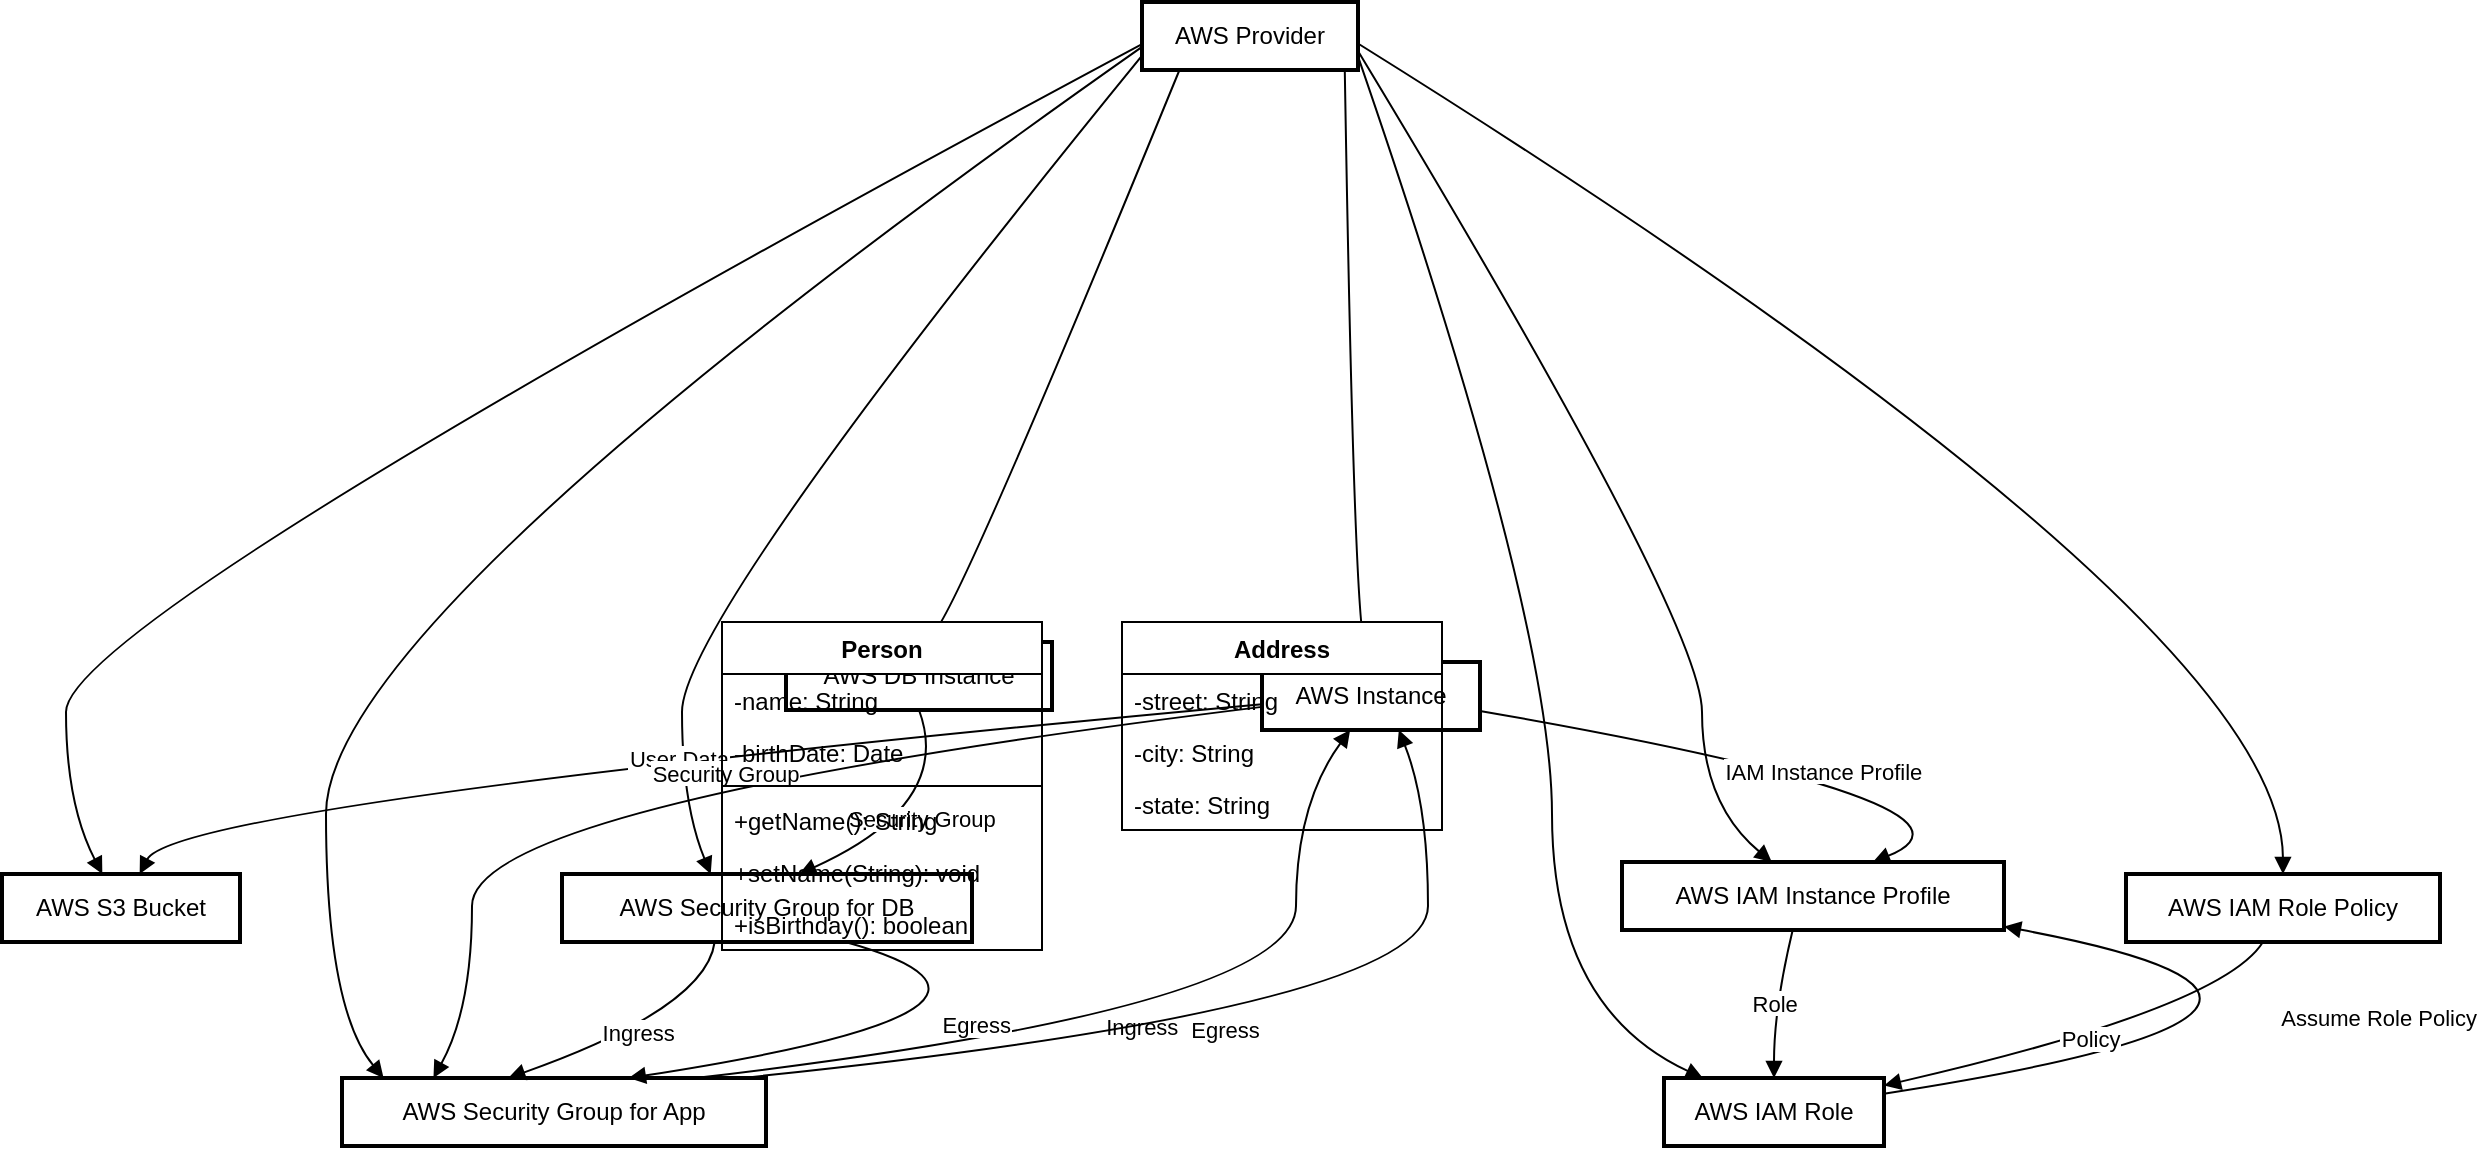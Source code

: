 <mxfile version="24.7.13">
  <diagram name="Page-1" id="Xk_I8UfBYTYDH2sRpORs">
    <mxGraphModel dx="1554" dy="772" grid="1" gridSize="10" guides="1" tooltips="1" connect="1" arrows="1" fold="1" page="1" pageScale="1" pageWidth="1169" pageHeight="1654" math="0" shadow="0">
      <root>
        <mxCell id="0" />
        <mxCell id="1" parent="0" />
        <mxCell id="H_Dovz3La-3I74fEJIOs-31" value="AWS Provider" style="whiteSpace=wrap;strokeWidth=2;" vertex="1" parent="1">
          <mxGeometry x="610" y="730" width="108" height="34" as="geometry" />
        </mxCell>
        <mxCell id="H_Dovz3La-3I74fEJIOs-32" value="AWS Instance" style="whiteSpace=wrap;strokeWidth=2;" vertex="1" parent="1">
          <mxGeometry x="670" y="1060" width="109" height="34" as="geometry" />
        </mxCell>
        <mxCell id="H_Dovz3La-3I74fEJIOs-33" value="AWS S3 Bucket" style="whiteSpace=wrap;strokeWidth=2;" vertex="1" parent="1">
          <mxGeometry x="40" y="1166" width="119" height="34" as="geometry" />
        </mxCell>
        <mxCell id="H_Dovz3La-3I74fEJIOs-34" value="AWS IAM Role" style="whiteSpace=wrap;strokeWidth=2;" vertex="1" parent="1">
          <mxGeometry x="871" y="1268" width="110" height="34" as="geometry" />
        </mxCell>
        <mxCell id="H_Dovz3La-3I74fEJIOs-35" value="AWS IAM Instance Profile" style="whiteSpace=wrap;strokeWidth=2;" vertex="1" parent="1">
          <mxGeometry x="850" y="1160" width="191" height="34" as="geometry" />
        </mxCell>
        <mxCell id="H_Dovz3La-3I74fEJIOs-36" value="AWS IAM Role Policy" style="whiteSpace=wrap;strokeWidth=2;" vertex="1" parent="1">
          <mxGeometry x="1102" y="1166" width="157" height="34" as="geometry" />
        </mxCell>
        <mxCell id="H_Dovz3La-3I74fEJIOs-37" value="AWS Security Group for App" style="whiteSpace=wrap;strokeWidth=2;" vertex="1" parent="1">
          <mxGeometry x="210" y="1268" width="212" height="34" as="geometry" />
        </mxCell>
        <mxCell id="H_Dovz3La-3I74fEJIOs-38" value="AWS DB Instance" style="whiteSpace=wrap;strokeWidth=2;" vertex="1" parent="1">
          <mxGeometry x="432" y="1050" width="133" height="34" as="geometry" />
        </mxCell>
        <mxCell id="H_Dovz3La-3I74fEJIOs-39" value="AWS Security Group for DB" style="whiteSpace=wrap;strokeWidth=2;" vertex="1" parent="1">
          <mxGeometry x="320" y="1166" width="205" height="34" as="geometry" />
        </mxCell>
        <mxCell id="H_Dovz3La-3I74fEJIOs-40" value="" style="curved=1;startArrow=none;endArrow=block;exitX=0.93;exitY=0.99;entryX=0.5;entryY=-0.01;rounded=0;" edge="1" parent="1" source="H_Dovz3La-3I74fEJIOs-31" target="H_Dovz3La-3I74fEJIOs-32">
          <mxGeometry relative="1" as="geometry">
            <Array as="points">
              <mxPoint x="716" y="1039" />
            </Array>
          </mxGeometry>
        </mxCell>
        <mxCell id="H_Dovz3La-3I74fEJIOs-41" value="" style="curved=1;startArrow=none;endArrow=block;exitX=0;exitY=0.62;entryX=0.42;entryY=-0.01;rounded=0;" edge="1" parent="1" source="H_Dovz3La-3I74fEJIOs-31" target="H_Dovz3La-3I74fEJIOs-33">
          <mxGeometry relative="1" as="geometry">
            <Array as="points">
              <mxPoint x="72" y="1039" />
              <mxPoint x="72" y="1131" />
            </Array>
          </mxGeometry>
        </mxCell>
        <mxCell id="H_Dovz3La-3I74fEJIOs-42" value="" style="curved=1;startArrow=none;endArrow=block;exitX=1;exitY=0.8;entryX=0.17;entryY=-0.01;rounded=0;" edge="1" parent="1" source="H_Dovz3La-3I74fEJIOs-31" target="H_Dovz3La-3I74fEJIOs-34">
          <mxGeometry relative="1" as="geometry">
            <Array as="points">
              <mxPoint x="815" y="1039" />
              <mxPoint x="815" y="1233" />
            </Array>
          </mxGeometry>
        </mxCell>
        <mxCell id="H_Dovz3La-3I74fEJIOs-43" value="" style="curved=1;startArrow=none;endArrow=block;exitX=1;exitY=0.72;entryX=0.39;entryY=-0.01;rounded=0;" edge="1" parent="1" source="H_Dovz3La-3I74fEJIOs-31" target="H_Dovz3La-3I74fEJIOs-35">
          <mxGeometry relative="1" as="geometry">
            <Array as="points">
              <mxPoint x="890" y="1039" />
              <mxPoint x="890" y="1131" />
            </Array>
          </mxGeometry>
        </mxCell>
        <mxCell id="H_Dovz3La-3I74fEJIOs-44" value="" style="curved=1;startArrow=none;endArrow=block;exitX=1;exitY=0.61;entryX=0.5;entryY=-0.01;rounded=0;" edge="1" parent="1" source="H_Dovz3La-3I74fEJIOs-31" target="H_Dovz3La-3I74fEJIOs-36">
          <mxGeometry relative="1" as="geometry">
            <Array as="points">
              <mxPoint x="1180" y="1039" />
            </Array>
          </mxGeometry>
        </mxCell>
        <mxCell id="H_Dovz3La-3I74fEJIOs-45" value="" style="curved=1;startArrow=none;endArrow=block;exitX=0;exitY=0.66;entryX=0.09;entryY=-0.01;rounded=0;" edge="1" parent="1" source="H_Dovz3La-3I74fEJIOs-31" target="H_Dovz3La-3I74fEJIOs-37">
          <mxGeometry relative="1" as="geometry">
            <Array as="points">
              <mxPoint x="202" y="1039" />
              <mxPoint x="202" y="1233" />
            </Array>
          </mxGeometry>
        </mxCell>
        <mxCell id="H_Dovz3La-3I74fEJIOs-46" value="" style="curved=1;startArrow=none;endArrow=block;exitX=0.18;exitY=0.99;entryX=0.5;entryY=-0.01;rounded=0;" edge="1" parent="1" source="H_Dovz3La-3I74fEJIOs-31" target="H_Dovz3La-3I74fEJIOs-38">
          <mxGeometry relative="1" as="geometry">
            <Array as="points">
              <mxPoint x="516" y="1039" />
            </Array>
          </mxGeometry>
        </mxCell>
        <mxCell id="H_Dovz3La-3I74fEJIOs-47" value="" style="curved=1;startArrow=none;endArrow=block;exitX=0;exitY=0.79;entryX=0.36;entryY=-0.01;rounded=0;" edge="1" parent="1" source="H_Dovz3La-3I74fEJIOs-31" target="H_Dovz3La-3I74fEJIOs-39">
          <mxGeometry relative="1" as="geometry">
            <Array as="points">
              <mxPoint x="380" y="1039" />
              <mxPoint x="380" y="1131" />
            </Array>
          </mxGeometry>
        </mxCell>
        <mxCell id="H_Dovz3La-3I74fEJIOs-48" value="User Data" style="curved=1;startArrow=none;endArrow=block;exitX=0;exitY=0.62;entryX=0.58;entryY=-0.01;rounded=0;" edge="1" parent="1" source="H_Dovz3La-3I74fEJIOs-32" target="H_Dovz3La-3I74fEJIOs-33">
          <mxGeometry relative="1" as="geometry">
            <Array as="points">
              <mxPoint x="127" y="1131" />
            </Array>
          </mxGeometry>
        </mxCell>
        <mxCell id="H_Dovz3La-3I74fEJIOs-49" value="IAM Instance Profile" style="curved=1;startArrow=none;endArrow=block;exitX=1;exitY=0.72;entryX=0.66;entryY=-0.01;rounded=0;" edge="1" parent="1" source="H_Dovz3La-3I74fEJIOs-32" target="H_Dovz3La-3I74fEJIOs-35">
          <mxGeometry relative="1" as="geometry">
            <Array as="points">
              <mxPoint x="1047" y="1131" />
            </Array>
          </mxGeometry>
        </mxCell>
        <mxCell id="H_Dovz3La-3I74fEJIOs-50" value="Security Group" style="curved=1;startArrow=none;endArrow=block;exitX=0;exitY=0.66;entryX=0.21;entryY=-0.01;rounded=0;" edge="1" parent="1" source="H_Dovz3La-3I74fEJIOs-32" target="H_Dovz3La-3I74fEJIOs-37">
          <mxGeometry relative="1" as="geometry">
            <Array as="points">
              <mxPoint x="275" y="1131" />
              <mxPoint x="275" y="1233" />
            </Array>
          </mxGeometry>
        </mxCell>
        <mxCell id="H_Dovz3La-3I74fEJIOs-51" value="Assume Role Policy" style="curved=1;startArrow=none;endArrow=block;exitX=1;exitY=0.23;entryX=1;entryY=0.95;rounded=0;" edge="1" parent="1" source="H_Dovz3La-3I74fEJIOs-34" target="H_Dovz3La-3I74fEJIOs-35">
          <mxGeometry relative="1" as="geometry">
            <Array as="points">
              <mxPoint x="1258" y="1233" />
            </Array>
          </mxGeometry>
        </mxCell>
        <mxCell id="H_Dovz3La-3I74fEJIOs-52" value="Role" style="curved=1;startArrow=none;endArrow=block;exitX=0.45;exitY=0.97;entryX=0.5;entryY=-0.01;rounded=0;" edge="1" parent="1" source="H_Dovz3La-3I74fEJIOs-35" target="H_Dovz3La-3I74fEJIOs-34">
          <mxGeometry relative="1" as="geometry">
            <Array as="points">
              <mxPoint x="926" y="1233" />
            </Array>
          </mxGeometry>
        </mxCell>
        <mxCell id="H_Dovz3La-3I74fEJIOs-53" value="Policy" style="curved=1;startArrow=none;endArrow=block;exitX=0.44;exitY=0.97;entryX=1;entryY=0.11;rounded=0;" edge="1" parent="1" source="H_Dovz3La-3I74fEJIOs-36" target="H_Dovz3La-3I74fEJIOs-34">
          <mxGeometry relative="1" as="geometry">
            <Array as="points">
              <mxPoint x="1150" y="1233" />
            </Array>
          </mxGeometry>
        </mxCell>
        <mxCell id="H_Dovz3La-3I74fEJIOs-54" value="Ingress" style="curved=1;startArrow=none;endArrow=block;exitX=0.84;exitY=-0.01;entryX=0.41;entryY=0.97;rounded=0;" edge="1" parent="1" source="H_Dovz3La-3I74fEJIOs-37" target="H_Dovz3La-3I74fEJIOs-32">
          <mxGeometry relative="1" as="geometry">
            <Array as="points">
              <mxPoint x="687" y="1233" />
              <mxPoint x="687" y="1131" />
            </Array>
          </mxGeometry>
        </mxCell>
        <mxCell id="H_Dovz3La-3I74fEJIOs-55" value="Egress" style="curved=1;startArrow=none;endArrow=block;exitX=0.95;exitY=-0.01;entryX=0.62;entryY=0.97;rounded=0;" edge="1" parent="1" source="H_Dovz3La-3I74fEJIOs-37" target="H_Dovz3La-3I74fEJIOs-32">
          <mxGeometry relative="1" as="geometry">
            <Array as="points">
              <mxPoint x="753" y="1233" />
              <mxPoint x="753" y="1131" />
            </Array>
          </mxGeometry>
        </mxCell>
        <mxCell id="H_Dovz3La-3I74fEJIOs-56" value="Security Group" style="curved=1;startArrow=none;endArrow=block;exitX=0.5;exitY=0.97;entryX=0.58;entryY=-0.01;rounded=0;" edge="1" parent="1" source="H_Dovz3La-3I74fEJIOs-38" target="H_Dovz3La-3I74fEJIOs-39">
          <mxGeometry relative="1" as="geometry">
            <Array as="points">
              <mxPoint x="516" y="1131" />
            </Array>
          </mxGeometry>
        </mxCell>
        <mxCell id="H_Dovz3La-3I74fEJIOs-57" value="Ingress" style="curved=1;startArrow=none;endArrow=block;exitX=0.38;exitY=0.97;entryX=0.39;entryY=-0.01;rounded=0;" edge="1" parent="1" source="H_Dovz3La-3I74fEJIOs-39" target="H_Dovz3La-3I74fEJIOs-37">
          <mxGeometry relative="1" as="geometry">
            <Array as="points">
              <mxPoint x="392" y="1233" />
            </Array>
          </mxGeometry>
        </mxCell>
        <mxCell id="H_Dovz3La-3I74fEJIOs-58" value="Egress" style="curved=1;startArrow=none;endArrow=block;exitX=0.68;exitY=0.97;entryX=0.68;entryY=-0.01;rounded=0;" edge="1" parent="1" source="H_Dovz3La-3I74fEJIOs-39" target="H_Dovz3La-3I74fEJIOs-37">
          <mxGeometry relative="1" as="geometry">
            <Array as="points">
              <mxPoint x="580" y="1233" />
            </Array>
          </mxGeometry>
        </mxCell>
        <mxCell id="H_Dovz3La-3I74fEJIOs-59" value="Person" style="swimlane;fontStyle=1;childLayout=stackLayout;horizontal=1;startSize=26;horizontalStack=0;resizeParent=1;resizeParentMax=0;resizeLast=0;collapsible=1;marginBottom=0;" vertex="1" parent="1">
          <mxGeometry x="400" y="1040" width="160" height="164" as="geometry" />
        </mxCell>
        <mxCell id="H_Dovz3La-3I74fEJIOs-60" value="-name: String" style="text;strokeColor=none;fillColor=none;align=left;verticalAlign=top;spacingLeft=4;spacingRight=4;overflow=hidden;rotatable=0;points=[[0,0.5],[1,0.5]];portConstraint=eastwest;" vertex="1" parent="H_Dovz3La-3I74fEJIOs-59">
          <mxGeometry y="26" width="160" height="26" as="geometry" />
        </mxCell>
        <mxCell id="H_Dovz3La-3I74fEJIOs-61" value="-birthDate: Date" style="text;strokeColor=none;fillColor=none;align=left;verticalAlign=top;spacingLeft=4;spacingRight=4;overflow=hidden;rotatable=0;points=[[0,0.5],[1,0.5]];portConstraint=eastwest;" vertex="1" parent="H_Dovz3La-3I74fEJIOs-59">
          <mxGeometry y="52" width="160" height="26" as="geometry" />
        </mxCell>
        <mxCell id="H_Dovz3La-3I74fEJIOs-62" value="" style="line;strokeWidth=1;fillColor=none;align=left;verticalAlign=middle;spacingTop=-1;spacingLeft=3;spacingRight=3;rotatable=0;labelPosition=right;points=[];portConstraint=eastwest;" vertex="1" parent="H_Dovz3La-3I74fEJIOs-59">
          <mxGeometry y="78" width="160" height="8" as="geometry" />
        </mxCell>
        <mxCell id="H_Dovz3La-3I74fEJIOs-63" value="+getName(): String" style="text;strokeColor=none;fillColor=none;align=left;verticalAlign=top;spacingLeft=4;spacingRight=4;overflow=hidden;rotatable=0;points=[[0,0.5],[1,0.5]];portConstraint=eastwest;" vertex="1" parent="H_Dovz3La-3I74fEJIOs-59">
          <mxGeometry y="86" width="160" height="26" as="geometry" />
        </mxCell>
        <mxCell id="H_Dovz3La-3I74fEJIOs-64" value="+setName(String): void" style="text;strokeColor=none;fillColor=none;align=left;verticalAlign=top;spacingLeft=4;spacingRight=4;overflow=hidden;rotatable=0;points=[[0,0.5],[1,0.5]];portConstraint=eastwest;" vertex="1" parent="H_Dovz3La-3I74fEJIOs-59">
          <mxGeometry y="112" width="160" height="26" as="geometry" />
        </mxCell>
        <mxCell id="H_Dovz3La-3I74fEJIOs-65" value="+isBirthday(): boolean" style="text;strokeColor=none;fillColor=none;align=left;verticalAlign=top;spacingLeft=4;spacingRight=4;overflow=hidden;rotatable=0;points=[[0,0.5],[1,0.5]];portConstraint=eastwest;" vertex="1" parent="H_Dovz3La-3I74fEJIOs-59">
          <mxGeometry y="138" width="160" height="26" as="geometry" />
        </mxCell>
        <mxCell id="H_Dovz3La-3I74fEJIOs-66" value="Address" style="swimlane;fontStyle=1;childLayout=stackLayout;horizontal=1;startSize=26;horizontalStack=0;resizeParent=1;resizeParentMax=0;resizeLast=0;collapsible=1;marginBottom=0;" vertex="1" parent="1">
          <mxGeometry x="600" y="1040" width="160" height="104" as="geometry" />
        </mxCell>
        <mxCell id="H_Dovz3La-3I74fEJIOs-67" value="-street: String" style="text;strokeColor=none;fillColor=none;align=left;verticalAlign=top;spacingLeft=4;spacingRight=4;overflow=hidden;rotatable=0;points=[[0,0.5],[1,0.5]];portConstraint=eastwest;" vertex="1" parent="H_Dovz3La-3I74fEJIOs-66">
          <mxGeometry y="26" width="160" height="26" as="geometry" />
        </mxCell>
        <mxCell id="H_Dovz3La-3I74fEJIOs-68" value="-city: String" style="text;strokeColor=none;fillColor=none;align=left;verticalAlign=top;spacingLeft=4;spacingRight=4;overflow=hidden;rotatable=0;points=[[0,0.5],[1,0.5]];portConstraint=eastwest;" vertex="1" parent="H_Dovz3La-3I74fEJIOs-66">
          <mxGeometry y="52" width="160" height="26" as="geometry" />
        </mxCell>
        <mxCell id="H_Dovz3La-3I74fEJIOs-69" value="-state: String" style="text;strokeColor=none;fillColor=none;align=left;verticalAlign=top;spacingLeft=4;spacingRight=4;overflow=hidden;rotatable=0;points=[[0,0.5],[1,0.5]];portConstraint=eastwest;" vertex="1" parent="H_Dovz3La-3I74fEJIOs-66">
          <mxGeometry y="78" width="160" height="26" as="geometry" />
        </mxCell>
      </root>
    </mxGraphModel>
  </diagram>
</mxfile>

